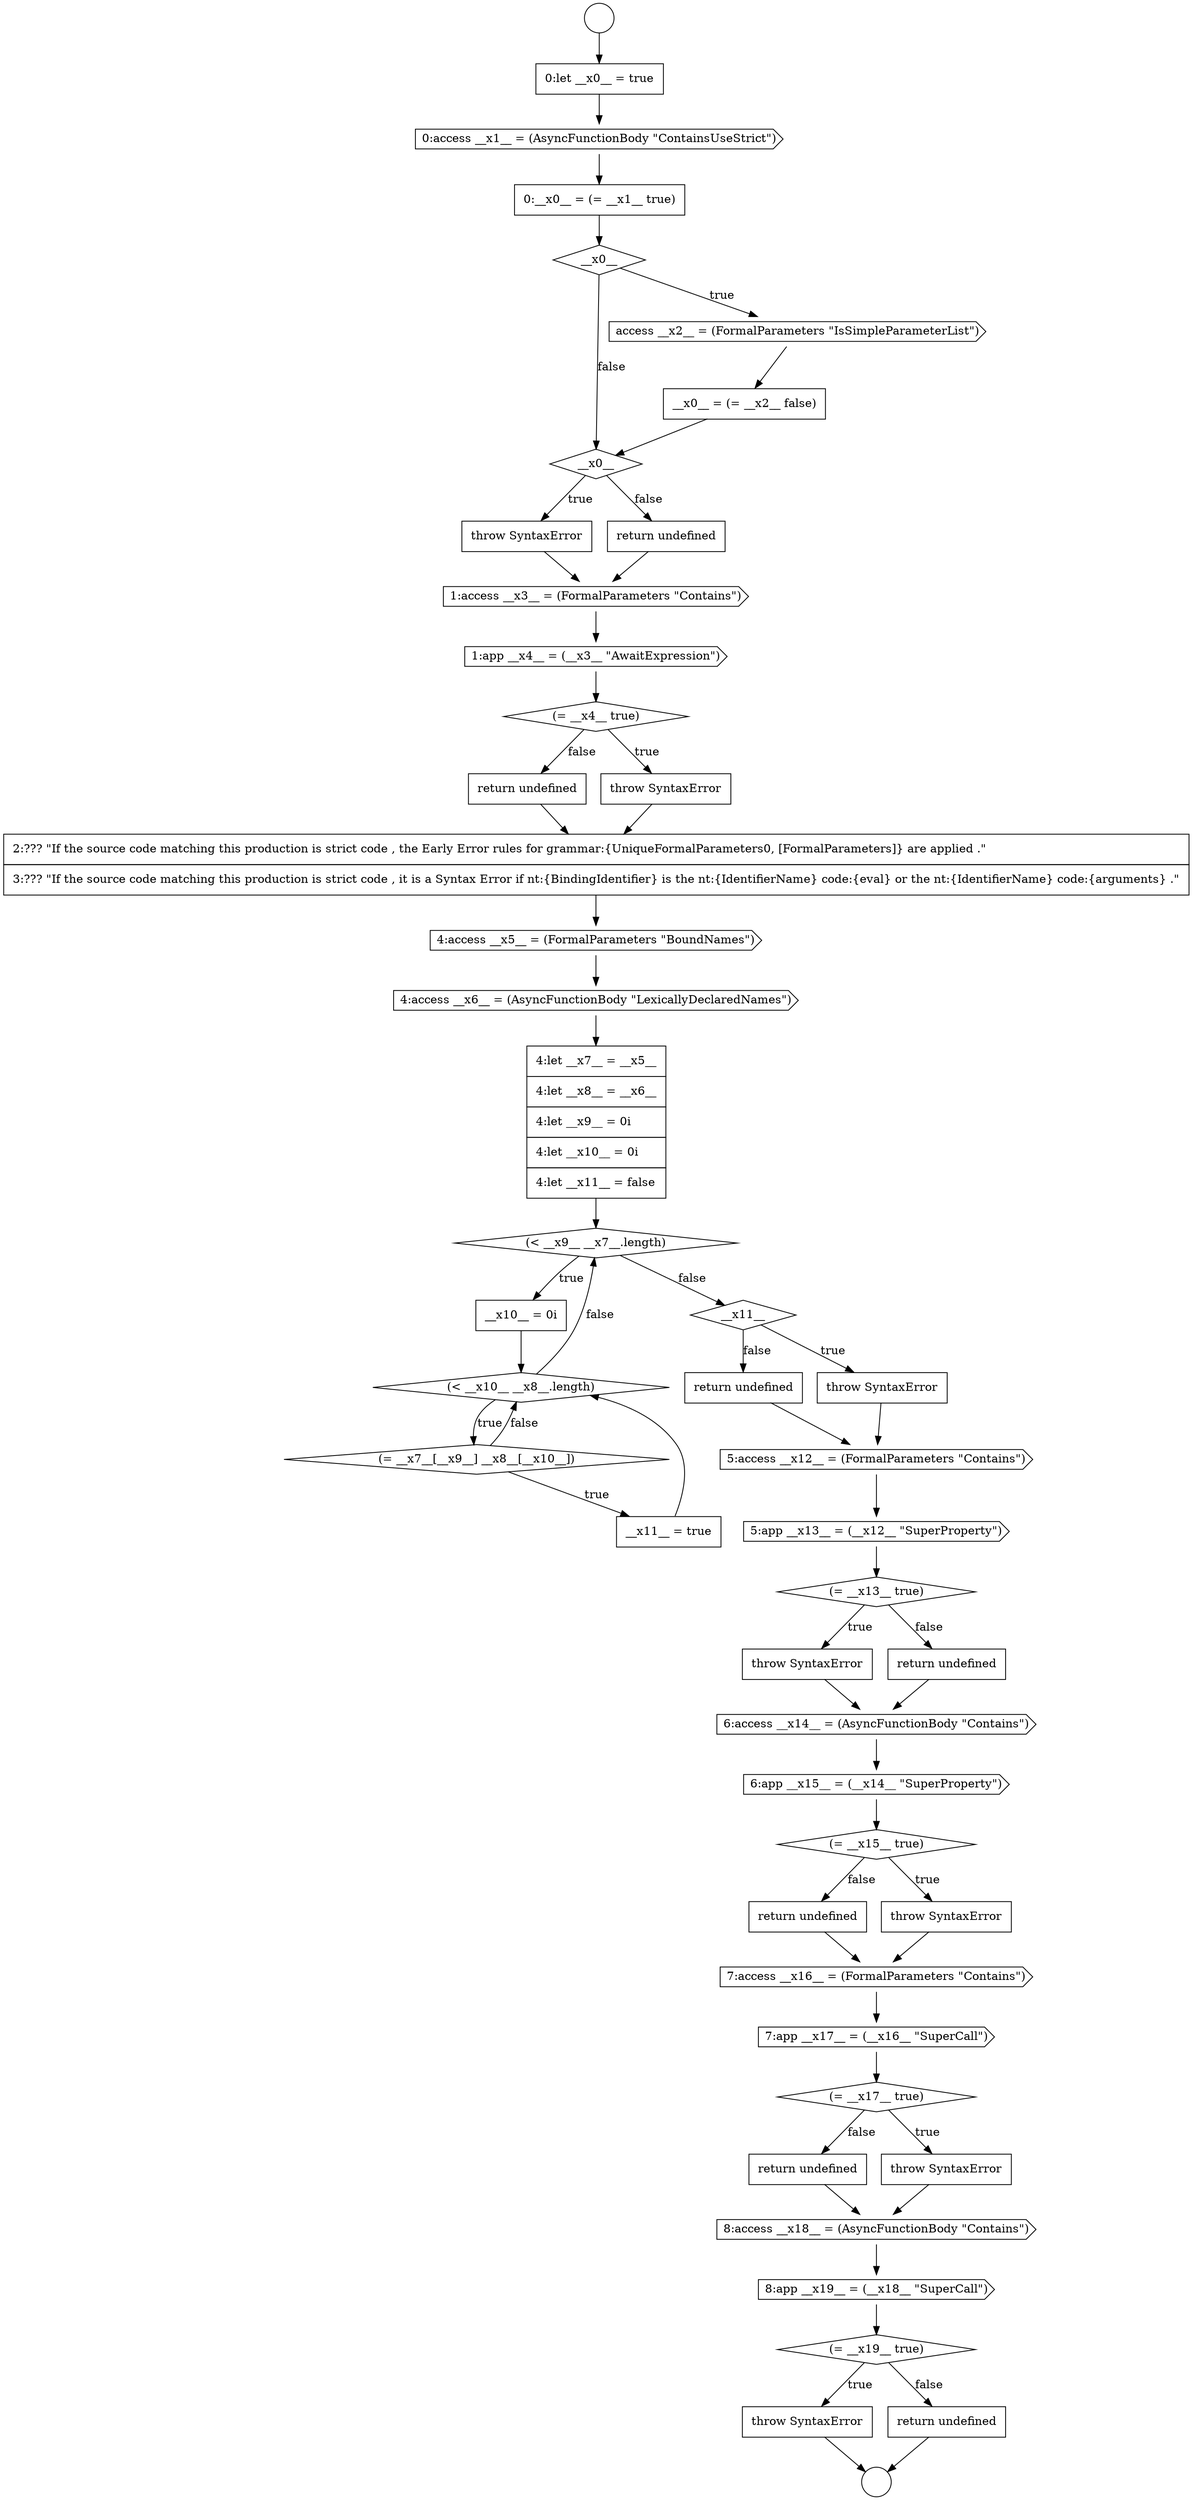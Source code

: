 digraph {
  node18193 [shape=diamond, label=<<font color="black">(= __x17__ true)</font>> color="black" fillcolor="white" style=filled]
  node18171 [shape=cds, label=<<font color="black">4:access __x6__ = (AsyncFunctionBody &quot;LexicallyDeclaredNames&quot;)</font>> color="black" fillcolor="white" style=filled]
  node18158 [shape=diamond, label=<<font color="black">__x0__</font>> color="black" fillcolor="white" style=filled]
  node18197 [shape=cds, label=<<font color="black">8:app __x19__ = (__x18__ &quot;SuperCall&quot;)</font>> color="black" fillcolor="white" style=filled]
  node18177 [shape=none, margin=0, label=<<font color="black">
    <table border="0" cellborder="1" cellspacing="0" cellpadding="10">
      <tr><td align="left">__x11__ = true</td></tr>
    </table>
  </font>> color="black" fillcolor="white" style=filled]
  node18183 [shape=diamond, label=<<font color="black">(= __x13__ true)</font>> color="black" fillcolor="white" style=filled]
  node18172 [shape=none, margin=0, label=<<font color="black">
    <table border="0" cellborder="1" cellspacing="0" cellpadding="10">
      <tr><td align="left">4:let __x7__ = __x5__</td></tr>
      <tr><td align="left">4:let __x8__ = __x6__</td></tr>
      <tr><td align="left">4:let __x9__ = 0i</td></tr>
      <tr><td align="left">4:let __x10__ = 0i</td></tr>
      <tr><td align="left">4:let __x11__ = false</td></tr>
    </table>
  </font>> color="black" fillcolor="white" style=filled]
  node18188 [shape=diamond, label=<<font color="black">(= __x15__ true)</font>> color="black" fillcolor="white" style=filled]
  node18176 [shape=diamond, label=<<font color="black">(= __x7__[__x9__] __x8__[__x10__])</font>> color="black" fillcolor="white" style=filled]
  node18195 [shape=none, margin=0, label=<<font color="black">
    <table border="0" cellborder="1" cellspacing="0" cellpadding="10">
      <tr><td align="left">return undefined</td></tr>
    </table>
  </font>> color="black" fillcolor="white" style=filled]
  node18199 [shape=none, margin=0, label=<<font color="black">
    <table border="0" cellborder="1" cellspacing="0" cellpadding="10">
      <tr><td align="left">throw SyntaxError</td></tr>
    </table>
  </font>> color="black" fillcolor="white" style=filled]
  node18173 [shape=diamond, label=<<font color="black">(&lt; __x9__ __x7__.length)</font>> color="black" fillcolor="white" style=filled]
  node18192 [shape=cds, label=<<font color="black">7:app __x17__ = (__x16__ &quot;SuperCall&quot;)</font>> color="black" fillcolor="white" style=filled]
  node18179 [shape=none, margin=0, label=<<font color="black">
    <table border="0" cellborder="1" cellspacing="0" cellpadding="10">
      <tr><td align="left">throw SyntaxError</td></tr>
    </table>
  </font>> color="black" fillcolor="white" style=filled]
  node18162 [shape=none, margin=0, label=<<font color="black">
    <table border="0" cellborder="1" cellspacing="0" cellpadding="10">
      <tr><td align="left">throw SyntaxError</td></tr>
    </table>
  </font>> color="black" fillcolor="white" style=filled]
  node18157 [shape=none, margin=0, label=<<font color="black">
    <table border="0" cellborder="1" cellspacing="0" cellpadding="10">
      <tr><td align="left">0:__x0__ = (= __x1__ true)</td></tr>
    </table>
  </font>> color="black" fillcolor="white" style=filled]
  node18174 [shape=none, margin=0, label=<<font color="black">
    <table border="0" cellborder="1" cellspacing="0" cellpadding="10">
      <tr><td align="left">__x10__ = 0i</td></tr>
    </table>
  </font>> color="black" fillcolor="white" style=filled]
  node18180 [shape=none, margin=0, label=<<font color="black">
    <table border="0" cellborder="1" cellspacing="0" cellpadding="10">
      <tr><td align="left">return undefined</td></tr>
    </table>
  </font>> color="black" fillcolor="white" style=filled]
  node18154 [shape=circle label=" " color="black" fillcolor="white" style=filled]
  node18165 [shape=cds, label=<<font color="black">1:app __x4__ = (__x3__ &quot;AwaitExpression&quot;)</font>> color="black" fillcolor="white" style=filled]
  node18161 [shape=diamond, label=<<font color="black">__x0__</font>> color="black" fillcolor="white" style=filled]
  node18178 [shape=diamond, label=<<font color="black">__x11__</font>> color="black" fillcolor="white" style=filled]
  node18184 [shape=none, margin=0, label=<<font color="black">
    <table border="0" cellborder="1" cellspacing="0" cellpadding="10">
      <tr><td align="left">throw SyntaxError</td></tr>
    </table>
  </font>> color="black" fillcolor="white" style=filled]
  node18155 [shape=none, margin=0, label=<<font color="black">
    <table border="0" cellborder="1" cellspacing="0" cellpadding="10">
      <tr><td align="left">0:let __x0__ = true</td></tr>
    </table>
  </font>> color="black" fillcolor="white" style=filled]
  node18187 [shape=cds, label=<<font color="black">6:app __x15__ = (__x14__ &quot;SuperProperty&quot;)</font>> color="black" fillcolor="white" style=filled]
  node18190 [shape=none, margin=0, label=<<font color="black">
    <table border="0" cellborder="1" cellspacing="0" cellpadding="10">
      <tr><td align="left">return undefined</td></tr>
    </table>
  </font>> color="black" fillcolor="white" style=filled]
  node18175 [shape=diamond, label=<<font color="black">(&lt; __x10__ __x8__.length)</font>> color="black" fillcolor="white" style=filled]
  node18168 [shape=none, margin=0, label=<<font color="black">
    <table border="0" cellborder="1" cellspacing="0" cellpadding="10">
      <tr><td align="left">return undefined</td></tr>
    </table>
  </font>> color="black" fillcolor="white" style=filled]
  node18200 [shape=none, margin=0, label=<<font color="black">
    <table border="0" cellborder="1" cellspacing="0" cellpadding="10">
      <tr><td align="left">return undefined</td></tr>
    </table>
  </font>> color="black" fillcolor="white" style=filled]
  node18159 [shape=cds, label=<<font color="black">access __x2__ = (FormalParameters &quot;IsSimpleParameterList&quot;)</font>> color="black" fillcolor="white" style=filled]
  node18191 [shape=cds, label=<<font color="black">7:access __x16__ = (FormalParameters &quot;Contains&quot;)</font>> color="black" fillcolor="white" style=filled]
  node18169 [shape=none, margin=0, label=<<font color="black">
    <table border="0" cellborder="1" cellspacing="0" cellpadding="10">
      <tr><td align="left">2:??? &quot;If the source code matching this production is strict code , the Early Error rules for grammar:{UniqueFormalParameters0, [FormalParameters]} are applied .&quot;</td></tr>
      <tr><td align="left">3:??? &quot;If the source code matching this production is strict code , it is a Syntax Error if nt:{BindingIdentifier} is the nt:{IdentifierName} code:{eval} or the nt:{IdentifierName} code:{arguments} .&quot;</td></tr>
    </table>
  </font>> color="black" fillcolor="white" style=filled]
  node18164 [shape=cds, label=<<font color="black">1:access __x3__ = (FormalParameters &quot;Contains&quot;)</font>> color="black" fillcolor="white" style=filled]
  node18196 [shape=cds, label=<<font color="black">8:access __x18__ = (AsyncFunctionBody &quot;Contains&quot;)</font>> color="black" fillcolor="white" style=filled]
  node18182 [shape=cds, label=<<font color="black">5:app __x13__ = (__x12__ &quot;SuperProperty&quot;)</font>> color="black" fillcolor="white" style=filled]
  node18167 [shape=none, margin=0, label=<<font color="black">
    <table border="0" cellborder="1" cellspacing="0" cellpadding="10">
      <tr><td align="left">throw SyntaxError</td></tr>
    </table>
  </font>> color="black" fillcolor="white" style=filled]
  node18189 [shape=none, margin=0, label=<<font color="black">
    <table border="0" cellborder="1" cellspacing="0" cellpadding="10">
      <tr><td align="left">throw SyntaxError</td></tr>
    </table>
  </font>> color="black" fillcolor="white" style=filled]
  node18156 [shape=cds, label=<<font color="black">0:access __x1__ = (AsyncFunctionBody &quot;ContainsUseStrict&quot;)</font>> color="black" fillcolor="white" style=filled]
  node18160 [shape=none, margin=0, label=<<font color="black">
    <table border="0" cellborder="1" cellspacing="0" cellpadding="10">
      <tr><td align="left">__x0__ = (= __x2__ false)</td></tr>
    </table>
  </font>> color="black" fillcolor="white" style=filled]
  node18185 [shape=none, margin=0, label=<<font color="black">
    <table border="0" cellborder="1" cellspacing="0" cellpadding="10">
      <tr><td align="left">return undefined</td></tr>
    </table>
  </font>> color="black" fillcolor="white" style=filled]
  node18153 [shape=circle label=" " color="black" fillcolor="white" style=filled]
  node18163 [shape=none, margin=0, label=<<font color="black">
    <table border="0" cellborder="1" cellspacing="0" cellpadding="10">
      <tr><td align="left">return undefined</td></tr>
    </table>
  </font>> color="black" fillcolor="white" style=filled]
  node18198 [shape=diamond, label=<<font color="black">(= __x19__ true)</font>> color="black" fillcolor="white" style=filled]
  node18170 [shape=cds, label=<<font color="black">4:access __x5__ = (FormalParameters &quot;BoundNames&quot;)</font>> color="black" fillcolor="white" style=filled]
  node18166 [shape=diamond, label=<<font color="black">(= __x4__ true)</font>> color="black" fillcolor="white" style=filled]
  node18194 [shape=none, margin=0, label=<<font color="black">
    <table border="0" cellborder="1" cellspacing="0" cellpadding="10">
      <tr><td align="left">throw SyntaxError</td></tr>
    </table>
  </font>> color="black" fillcolor="white" style=filled]
  node18186 [shape=cds, label=<<font color="black">6:access __x14__ = (AsyncFunctionBody &quot;Contains&quot;)</font>> color="black" fillcolor="white" style=filled]
  node18181 [shape=cds, label=<<font color="black">5:access __x12__ = (FormalParameters &quot;Contains&quot;)</font>> color="black" fillcolor="white" style=filled]
  node18183 -> node18184 [label=<<font color="black">true</font>> color="black"]
  node18183 -> node18185 [label=<<font color="black">false</font>> color="black"]
  node18180 -> node18181 [ color="black"]
  node18193 -> node18194 [label=<<font color="black">true</font>> color="black"]
  node18193 -> node18195 [label=<<font color="black">false</font>> color="black"]
  node18160 -> node18161 [ color="black"]
  node18168 -> node18169 [ color="black"]
  node18167 -> node18169 [ color="black"]
  node18162 -> node18164 [ color="black"]
  node18174 -> node18175 [ color="black"]
  node18185 -> node18186 [ color="black"]
  node18157 -> node18158 [ color="black"]
  node18187 -> node18188 [ color="black"]
  node18184 -> node18186 [ color="black"]
  node18177 -> node18175 [ color="black"]
  node18170 -> node18171 [ color="black"]
  node18166 -> node18167 [label=<<font color="black">true</font>> color="black"]
  node18166 -> node18168 [label=<<font color="black">false</font>> color="black"]
  node18191 -> node18192 [ color="black"]
  node18182 -> node18183 [ color="black"]
  node18192 -> node18193 [ color="black"]
  node18159 -> node18160 [ color="black"]
  node18194 -> node18196 [ color="black"]
  node18190 -> node18191 [ color="black"]
  node18197 -> node18198 [ color="black"]
  node18163 -> node18164 [ color="black"]
  node18198 -> node18199 [label=<<font color="black">true</font>> color="black"]
  node18198 -> node18200 [label=<<font color="black">false</font>> color="black"]
  node18164 -> node18165 [ color="black"]
  node18179 -> node18181 [ color="black"]
  node18178 -> node18179 [label=<<font color="black">true</font>> color="black"]
  node18178 -> node18180 [label=<<font color="black">false</font>> color="black"]
  node18161 -> node18162 [label=<<font color="black">true</font>> color="black"]
  node18161 -> node18163 [label=<<font color="black">false</font>> color="black"]
  node18156 -> node18157 [ color="black"]
  node18173 -> node18174 [label=<<font color="black">true</font>> color="black"]
  node18173 -> node18178 [label=<<font color="black">false</font>> color="black"]
  node18186 -> node18187 [ color="black"]
  node18153 -> node18155 [ color="black"]
  node18155 -> node18156 [ color="black"]
  node18199 -> node18154 [ color="black"]
  node18171 -> node18172 [ color="black"]
  node18175 -> node18176 [label=<<font color="black">true</font>> color="black"]
  node18175 -> node18173 [label=<<font color="black">false</font>> color="black"]
  node18169 -> node18170 [ color="black"]
  node18196 -> node18197 [ color="black"]
  node18165 -> node18166 [ color="black"]
  node18195 -> node18196 [ color="black"]
  node18158 -> node18159 [label=<<font color="black">true</font>> color="black"]
  node18158 -> node18161 [label=<<font color="black">false</font>> color="black"]
  node18181 -> node18182 [ color="black"]
  node18189 -> node18191 [ color="black"]
  node18172 -> node18173 [ color="black"]
  node18176 -> node18177 [label=<<font color="black">true</font>> color="black"]
  node18176 -> node18175 [label=<<font color="black">false</font>> color="black"]
  node18188 -> node18189 [label=<<font color="black">true</font>> color="black"]
  node18188 -> node18190 [label=<<font color="black">false</font>> color="black"]
  node18200 -> node18154 [ color="black"]
}
